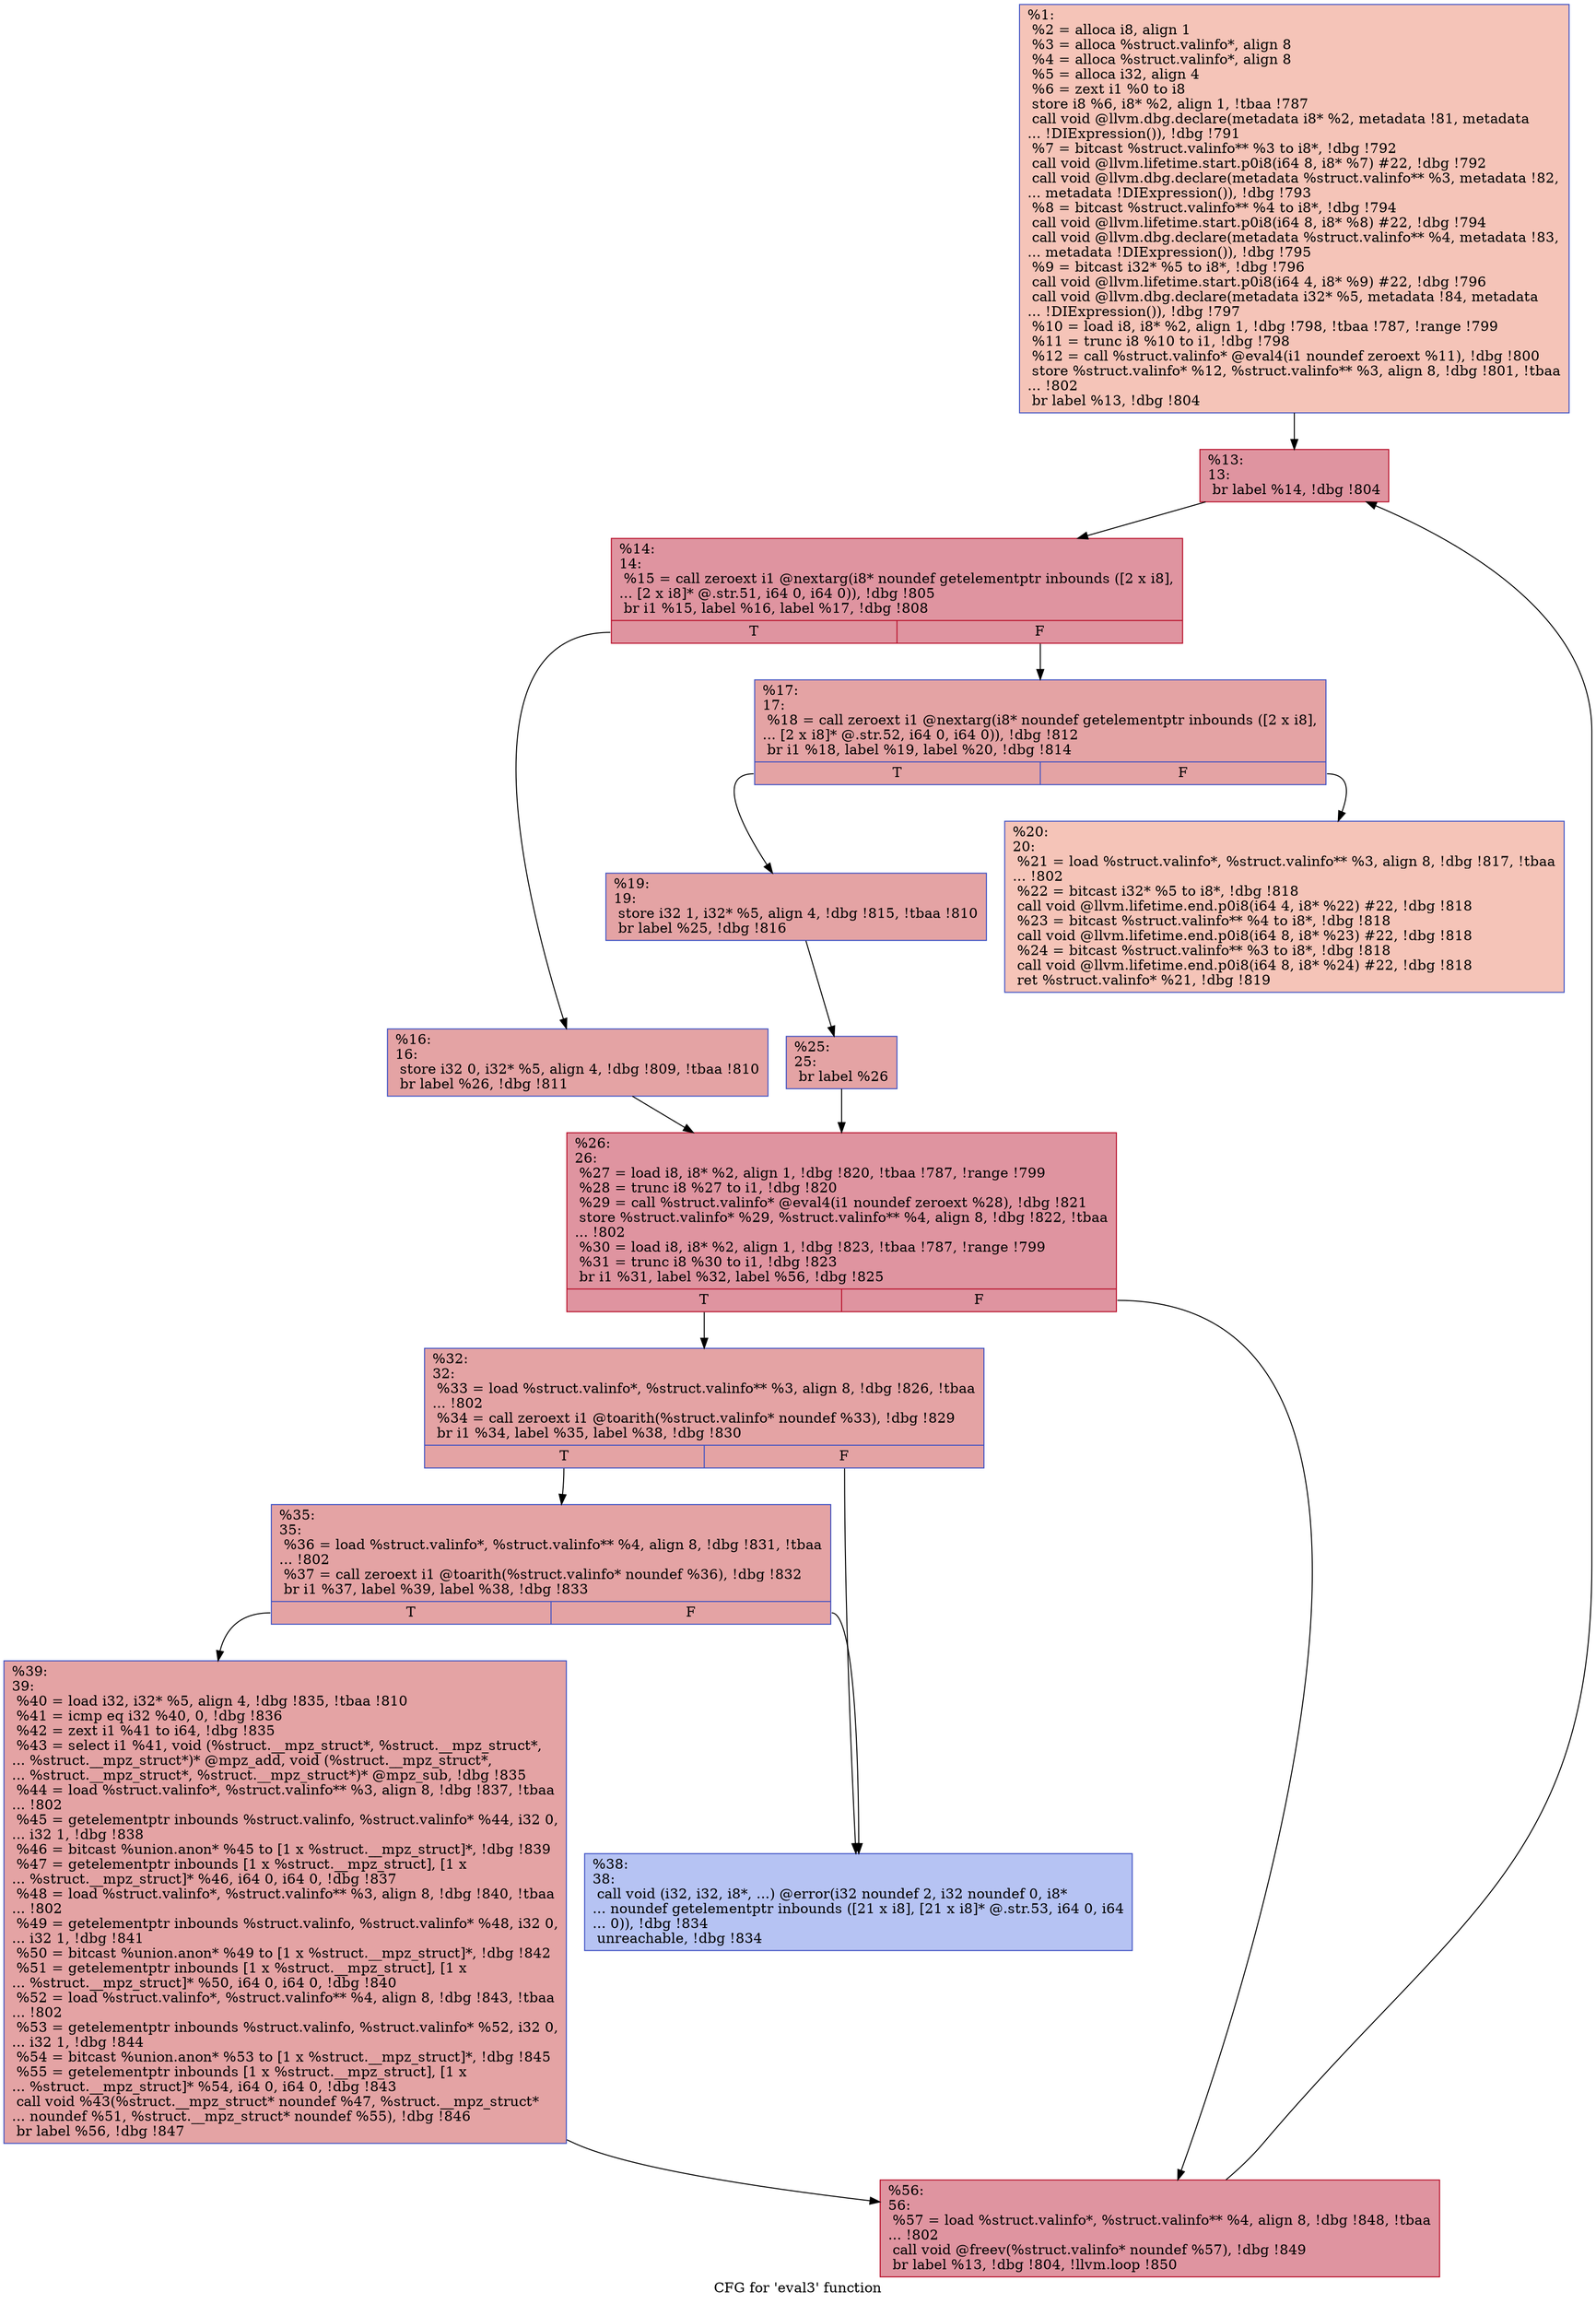 digraph "CFG for 'eval3' function" {
	label="CFG for 'eval3' function";

	Node0x25012f0 [shape=record,color="#3d50c3ff", style=filled, fillcolor="#e97a5f70",label="{%1:\l  %2 = alloca i8, align 1\l  %3 = alloca %struct.valinfo*, align 8\l  %4 = alloca %struct.valinfo*, align 8\l  %5 = alloca i32, align 4\l  %6 = zext i1 %0 to i8\l  store i8 %6, i8* %2, align 1, !tbaa !787\l  call void @llvm.dbg.declare(metadata i8* %2, metadata !81, metadata\l... !DIExpression()), !dbg !791\l  %7 = bitcast %struct.valinfo** %3 to i8*, !dbg !792\l  call void @llvm.lifetime.start.p0i8(i64 8, i8* %7) #22, !dbg !792\l  call void @llvm.dbg.declare(metadata %struct.valinfo** %3, metadata !82,\l... metadata !DIExpression()), !dbg !793\l  %8 = bitcast %struct.valinfo** %4 to i8*, !dbg !794\l  call void @llvm.lifetime.start.p0i8(i64 8, i8* %8) #22, !dbg !794\l  call void @llvm.dbg.declare(metadata %struct.valinfo** %4, metadata !83,\l... metadata !DIExpression()), !dbg !795\l  %9 = bitcast i32* %5 to i8*, !dbg !796\l  call void @llvm.lifetime.start.p0i8(i64 4, i8* %9) #22, !dbg !796\l  call void @llvm.dbg.declare(metadata i32* %5, metadata !84, metadata\l... !DIExpression()), !dbg !797\l  %10 = load i8, i8* %2, align 1, !dbg !798, !tbaa !787, !range !799\l  %11 = trunc i8 %10 to i1, !dbg !798\l  %12 = call %struct.valinfo* @eval4(i1 noundef zeroext %11), !dbg !800\l  store %struct.valinfo* %12, %struct.valinfo** %3, align 8, !dbg !801, !tbaa\l... !802\l  br label %13, !dbg !804\l}"];
	Node0x25012f0 -> Node0x25014c0;
	Node0x25014c0 [shape=record,color="#b70d28ff", style=filled, fillcolor="#b70d2870",label="{%13:\l13:                                               \l  br label %14, !dbg !804\l}"];
	Node0x25014c0 -> Node0x2501510;
	Node0x2501510 [shape=record,color="#b70d28ff", style=filled, fillcolor="#b70d2870",label="{%14:\l14:                                               \l  %15 = call zeroext i1 @nextarg(i8* noundef getelementptr inbounds ([2 x i8],\l... [2 x i8]* @.str.51, i64 0, i64 0)), !dbg !805\l  br i1 %15, label %16, label %17, !dbg !808\l|{<s0>T|<s1>F}}"];
	Node0x2501510:s0 -> Node0x2501560;
	Node0x2501510:s1 -> Node0x25015b0;
	Node0x2501560 [shape=record,color="#3d50c3ff", style=filled, fillcolor="#c32e3170",label="{%16:\l16:                                               \l  store i32 0, i32* %5, align 4, !dbg !809, !tbaa !810\l  br label %26, !dbg !811\l}"];
	Node0x2501560 -> Node0x25016f0;
	Node0x25015b0 [shape=record,color="#3d50c3ff", style=filled, fillcolor="#c32e3170",label="{%17:\l17:                                               \l  %18 = call zeroext i1 @nextarg(i8* noundef getelementptr inbounds ([2 x i8],\l... [2 x i8]* @.str.52, i64 0, i64 0)), !dbg !812\l  br i1 %18, label %19, label %20, !dbg !814\l|{<s0>T|<s1>F}}"];
	Node0x25015b0:s0 -> Node0x2501600;
	Node0x25015b0:s1 -> Node0x2501650;
	Node0x2501600 [shape=record,color="#3d50c3ff", style=filled, fillcolor="#c32e3170",label="{%19:\l19:                                               \l  store i32 1, i32* %5, align 4, !dbg !815, !tbaa !810\l  br label %25, !dbg !816\l}"];
	Node0x2501600 -> Node0x25016a0;
	Node0x2501650 [shape=record,color="#3d50c3ff", style=filled, fillcolor="#e97a5f70",label="{%20:\l20:                                               \l  %21 = load %struct.valinfo*, %struct.valinfo** %3, align 8, !dbg !817, !tbaa\l... !802\l  %22 = bitcast i32* %5 to i8*, !dbg !818\l  call void @llvm.lifetime.end.p0i8(i64 4, i8* %22) #22, !dbg !818\l  %23 = bitcast %struct.valinfo** %4 to i8*, !dbg !818\l  call void @llvm.lifetime.end.p0i8(i64 8, i8* %23) #22, !dbg !818\l  %24 = bitcast %struct.valinfo** %3 to i8*, !dbg !818\l  call void @llvm.lifetime.end.p0i8(i64 8, i8* %24) #22, !dbg !818\l  ret %struct.valinfo* %21, !dbg !819\l}"];
	Node0x25016a0 [shape=record,color="#3d50c3ff", style=filled, fillcolor="#c32e3170",label="{%25:\l25:                                               \l  br label %26\l}"];
	Node0x25016a0 -> Node0x25016f0;
	Node0x25016f0 [shape=record,color="#b70d28ff", style=filled, fillcolor="#b70d2870",label="{%26:\l26:                                               \l  %27 = load i8, i8* %2, align 1, !dbg !820, !tbaa !787, !range !799\l  %28 = trunc i8 %27 to i1, !dbg !820\l  %29 = call %struct.valinfo* @eval4(i1 noundef zeroext %28), !dbg !821\l  store %struct.valinfo* %29, %struct.valinfo** %4, align 8, !dbg !822, !tbaa\l... !802\l  %30 = load i8, i8* %2, align 1, !dbg !823, !tbaa !787, !range !799\l  %31 = trunc i8 %30 to i1, !dbg !823\l  br i1 %31, label %32, label %56, !dbg !825\l|{<s0>T|<s1>F}}"];
	Node0x25016f0:s0 -> Node0x2501740;
	Node0x25016f0:s1 -> Node0x2501880;
	Node0x2501740 [shape=record,color="#3d50c3ff", style=filled, fillcolor="#c32e3170",label="{%32:\l32:                                               \l  %33 = load %struct.valinfo*, %struct.valinfo** %3, align 8, !dbg !826, !tbaa\l... !802\l  %34 = call zeroext i1 @toarith(%struct.valinfo* noundef %33), !dbg !829\l  br i1 %34, label %35, label %38, !dbg !830\l|{<s0>T|<s1>F}}"];
	Node0x2501740:s0 -> Node0x2501790;
	Node0x2501740:s1 -> Node0x25017e0;
	Node0x2501790 [shape=record,color="#3d50c3ff", style=filled, fillcolor="#c32e3170",label="{%35:\l35:                                               \l  %36 = load %struct.valinfo*, %struct.valinfo** %4, align 8, !dbg !831, !tbaa\l... !802\l  %37 = call zeroext i1 @toarith(%struct.valinfo* noundef %36), !dbg !832\l  br i1 %37, label %39, label %38, !dbg !833\l|{<s0>T|<s1>F}}"];
	Node0x2501790:s0 -> Node0x2501830;
	Node0x2501790:s1 -> Node0x25017e0;
	Node0x25017e0 [shape=record,color="#3d50c3ff", style=filled, fillcolor="#5977e370",label="{%38:\l38:                                               \l  call void (i32, i32, i8*, ...) @error(i32 noundef 2, i32 noundef 0, i8*\l... noundef getelementptr inbounds ([21 x i8], [21 x i8]* @.str.53, i64 0, i64\l... 0)), !dbg !834\l  unreachable, !dbg !834\l}"];
	Node0x2501830 [shape=record,color="#3d50c3ff", style=filled, fillcolor="#c32e3170",label="{%39:\l39:                                               \l  %40 = load i32, i32* %5, align 4, !dbg !835, !tbaa !810\l  %41 = icmp eq i32 %40, 0, !dbg !836\l  %42 = zext i1 %41 to i64, !dbg !835\l  %43 = select i1 %41, void (%struct.__mpz_struct*, %struct.__mpz_struct*,\l... %struct.__mpz_struct*)* @mpz_add, void (%struct.__mpz_struct*,\l... %struct.__mpz_struct*, %struct.__mpz_struct*)* @mpz_sub, !dbg !835\l  %44 = load %struct.valinfo*, %struct.valinfo** %3, align 8, !dbg !837, !tbaa\l... !802\l  %45 = getelementptr inbounds %struct.valinfo, %struct.valinfo* %44, i32 0,\l... i32 1, !dbg !838\l  %46 = bitcast %union.anon* %45 to [1 x %struct.__mpz_struct]*, !dbg !839\l  %47 = getelementptr inbounds [1 x %struct.__mpz_struct], [1 x\l... %struct.__mpz_struct]* %46, i64 0, i64 0, !dbg !837\l  %48 = load %struct.valinfo*, %struct.valinfo** %3, align 8, !dbg !840, !tbaa\l... !802\l  %49 = getelementptr inbounds %struct.valinfo, %struct.valinfo* %48, i32 0,\l... i32 1, !dbg !841\l  %50 = bitcast %union.anon* %49 to [1 x %struct.__mpz_struct]*, !dbg !842\l  %51 = getelementptr inbounds [1 x %struct.__mpz_struct], [1 x\l... %struct.__mpz_struct]* %50, i64 0, i64 0, !dbg !840\l  %52 = load %struct.valinfo*, %struct.valinfo** %4, align 8, !dbg !843, !tbaa\l... !802\l  %53 = getelementptr inbounds %struct.valinfo, %struct.valinfo* %52, i32 0,\l... i32 1, !dbg !844\l  %54 = bitcast %union.anon* %53 to [1 x %struct.__mpz_struct]*, !dbg !845\l  %55 = getelementptr inbounds [1 x %struct.__mpz_struct], [1 x\l... %struct.__mpz_struct]* %54, i64 0, i64 0, !dbg !843\l  call void %43(%struct.__mpz_struct* noundef %47, %struct.__mpz_struct*\l... noundef %51, %struct.__mpz_struct* noundef %55), !dbg !846\l  br label %56, !dbg !847\l}"];
	Node0x2501830 -> Node0x2501880;
	Node0x2501880 [shape=record,color="#b70d28ff", style=filled, fillcolor="#b70d2870",label="{%56:\l56:                                               \l  %57 = load %struct.valinfo*, %struct.valinfo** %4, align 8, !dbg !848, !tbaa\l... !802\l  call void @freev(%struct.valinfo* noundef %57), !dbg !849\l  br label %13, !dbg !804, !llvm.loop !850\l}"];
	Node0x2501880 -> Node0x25014c0;
}
